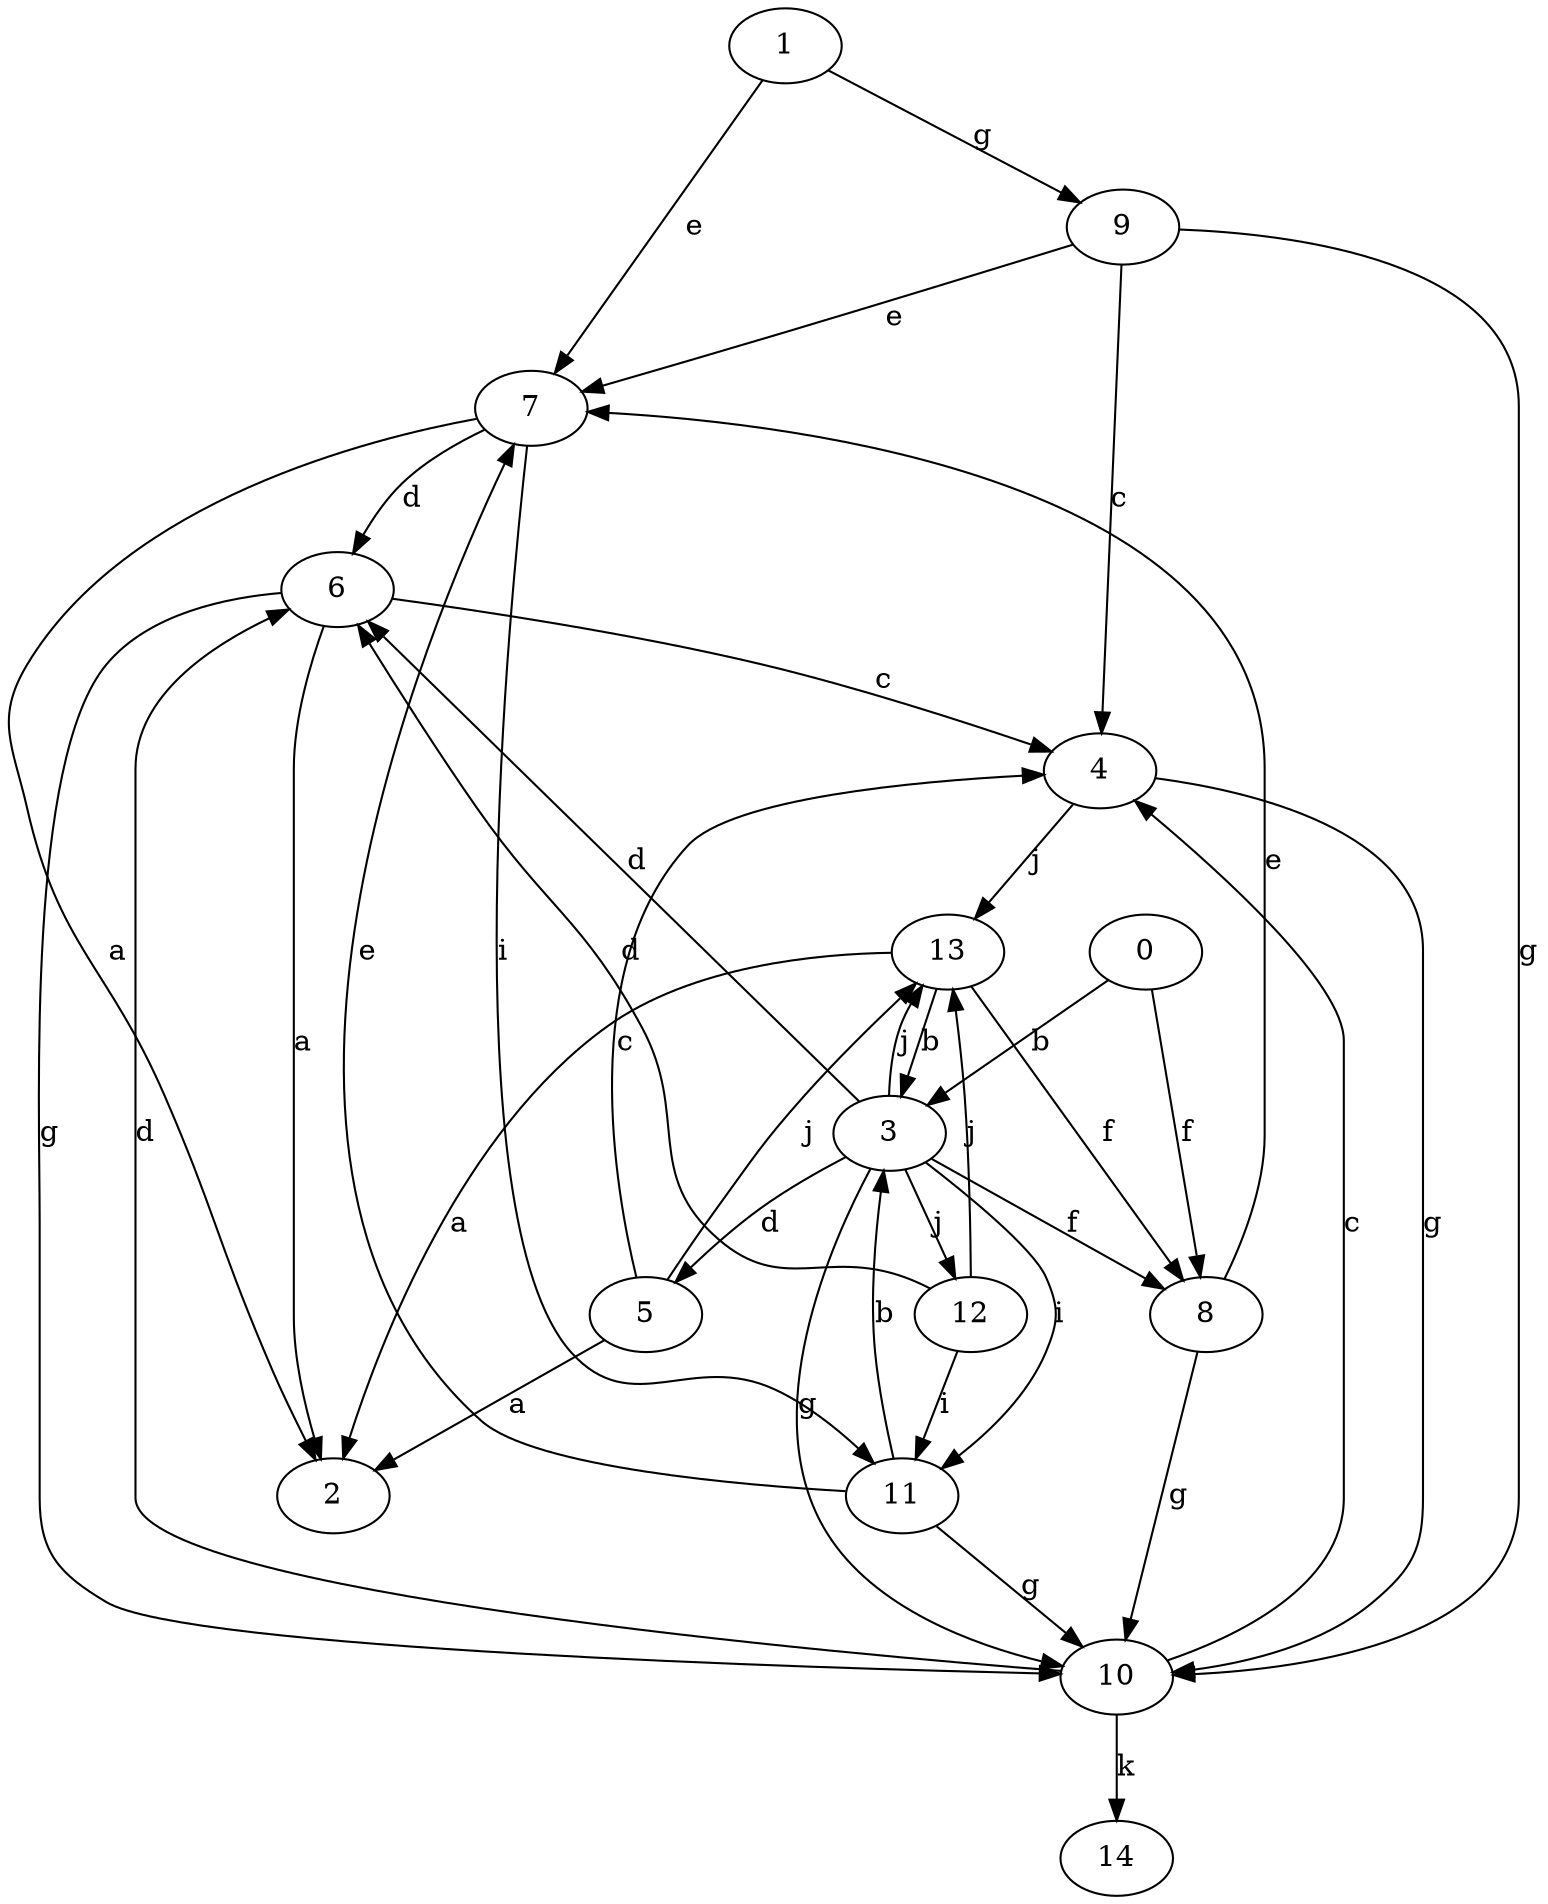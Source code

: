 strict digraph  {
1;
2;
3;
4;
5;
0;
6;
7;
8;
9;
10;
11;
12;
13;
14;
1 -> 7  [label=e];
1 -> 9  [label=g];
3 -> 5  [label=d];
3 -> 6  [label=d];
3 -> 8  [label=f];
3 -> 10  [label=g];
3 -> 11  [label=i];
3 -> 12  [label=j];
3 -> 13  [label=j];
4 -> 10  [label=g];
4 -> 13  [label=j];
5 -> 2  [label=a];
5 -> 4  [label=c];
5 -> 13  [label=j];
0 -> 3  [label=b];
0 -> 8  [label=f];
6 -> 2  [label=a];
6 -> 4  [label=c];
6 -> 10  [label=g];
7 -> 2  [label=a];
7 -> 6  [label=d];
7 -> 11  [label=i];
8 -> 7  [label=e];
8 -> 10  [label=g];
9 -> 4  [label=c];
9 -> 7  [label=e];
9 -> 10  [label=g];
10 -> 4  [label=c];
10 -> 6  [label=d];
10 -> 14  [label=k];
11 -> 3  [label=b];
11 -> 7  [label=e];
11 -> 10  [label=g];
12 -> 6  [label=d];
12 -> 11  [label=i];
12 -> 13  [label=j];
13 -> 2  [label=a];
13 -> 3  [label=b];
13 -> 8  [label=f];
}
